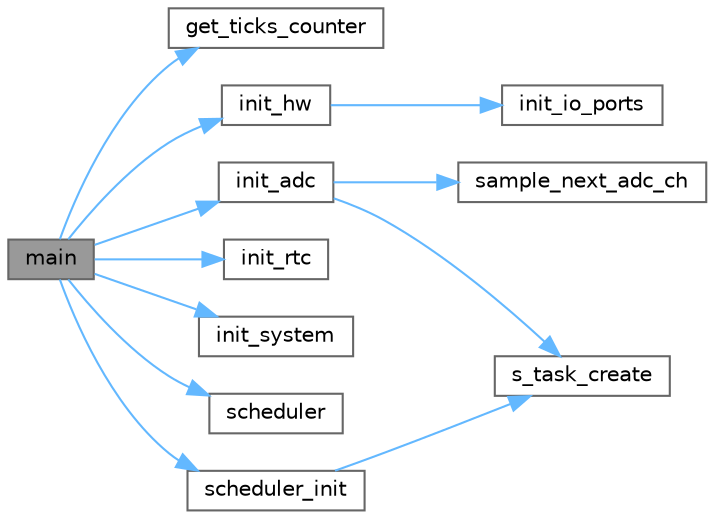 digraph "main"
{
 // LATEX_PDF_SIZE
  bgcolor="transparent";
  edge [fontname=Helvetica,fontsize=10,labelfontname=Helvetica,labelfontsize=10];
  node [fontname=Helvetica,fontsize=10,shape=box,height=0.2,width=0.4];
  rankdir="LR";
  Node1 [id="Node000001",label="main",height=0.2,width=0.4,color="gray40", fillcolor="grey60", style="filled", fontcolor="black",tooltip=" "];
  Node1 -> Node2 [id="edge1_Node000001_Node000002",color="steelblue1",style="solid",tooltip=" "];
  Node2 [id="Node000002",label="get_ticks_counter",height=0.2,width=0.4,color="grey40", fillcolor="white", style="filled",URL="$timer_8c.html#a1a5b52c1e5e4f30bdd56f4d82e29adba",tooltip=" "];
  Node1 -> Node3 [id="edge2_Node000001_Node000003",color="steelblue1",style="solid",tooltip=" "];
  Node3 [id="Node000003",label="init_adc",height=0.2,width=0.4,color="grey40", fillcolor="white", style="filled",URL="$adc_8c.html#a3d7b3a08f92c17af6f1729e423a8e138",tooltip=" "];
  Node3 -> Node4 [id="edge3_Node000003_Node000004",color="steelblue1",style="solid",tooltip=" "];
  Node4 [id="Node000004",label="s_task_create",height=0.2,width=0.4,color="grey40", fillcolor="white", style="filled",URL="$scheduler_8c.html#aa30bd78cb4f99124163a56d65a6cf27f",tooltip=" "];
  Node3 -> Node5 [id="edge4_Node000003_Node000005",color="steelblue1",style="solid",tooltip=" "];
  Node5 [id="Node000005",label="sample_next_adc_ch",height=0.2,width=0.4,color="grey40", fillcolor="white", style="filled",URL="$adc_8c.html#ac2d58b025767123cfdabb5d8ffac1d3f",tooltip=" "];
  Node1 -> Node6 [id="edge5_Node000001_Node000006",color="steelblue1",style="solid",tooltip=" "];
  Node6 [id="Node000006",label="init_hw",height=0.2,width=0.4,color="grey40", fillcolor="white", style="filled",URL="$hardware_8c.html#ac0c1407730bec27bc6bae4780714bac3",tooltip=" "];
  Node6 -> Node7 [id="edge6_Node000006_Node000007",color="steelblue1",style="solid",tooltip=" "];
  Node7 [id="Node000007",label="init_io_ports",height=0.2,width=0.4,color="grey40", fillcolor="white", style="filled",URL="$hardware_8c.html#af6081e1ab71579b394b3d5cf6dd8e02c",tooltip="Function to setup all IOs."];
  Node1 -> Node8 [id="edge7_Node000001_Node000008",color="steelblue1",style="solid",tooltip=" "];
  Node8 [id="Node000008",label="init_rtc",height=0.2,width=0.4,color="grey40", fillcolor="white", style="filled",URL="$ds1307_8c.html#ad4e073adeb5e25eea921a7a16a1d807e",tooltip="Initializes the DS1307 and sets the required register values."];
  Node1 -> Node9 [id="edge8_Node000001_Node000009",color="steelblue1",style="solid",tooltip=" "];
  Node9 [id="Node000009",label="init_system",height=0.2,width=0.4,color="grey40", fillcolor="white", style="filled",URL="$system_8c.html#afd9e8417963fd82807b7069e7ec00dcb",tooltip=" "];
  Node1 -> Node10 [id="edge9_Node000001_Node000010",color="steelblue1",style="solid",tooltip=" "];
  Node10 [id="Node000010",label="scheduler",height=0.2,width=0.4,color="grey40", fillcolor="white", style="filled",URL="$scheduler_8c.html#a9fa00b0be5d3c4781048861e2506eb63",tooltip=" "];
  Node1 -> Node11 [id="edge10_Node000001_Node000011",color="steelblue1",style="solid",tooltip=" "];
  Node11 [id="Node000011",label="scheduler_init",height=0.2,width=0.4,color="grey40", fillcolor="white", style="filled",URL="$scheduler_8c.html#a9e691eab2c26becb246e80421cfdd571",tooltip=" "];
  Node11 -> Node4 [id="edge11_Node000011_Node000004",color="steelblue1",style="solid",tooltip=" "];
}
